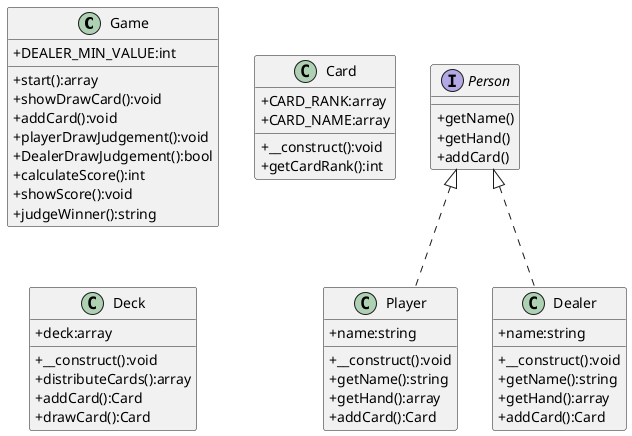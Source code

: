 @startuml
skinparam classAttributeIconSize 0

class Game {
  +DEALER_MIN_VALUE:int
  ' +__construct():void
  +start():array
  +showDrawCard():void
  +addCard():void
  +playerDrawJudgement():void
  +DealerDrawJudgement():bool
  +calculateScore():int
  +showScore():void
  +judgeWinner():string
}

interface Person {
  +getName()
  +getHand()
  +addCard()
}

class Player implements Person {
  +name:string
  +__construct():void
  +getName():string
  +getHand():array
  +addCard():Card
}

class Dealer implements Person {
  +name:string
  +__construct():void
  +getName():string
  +getHand():array
  +addCard():Card
}

class Card {
  +CARD_RANK:array
  +CARD_NAME:array
  ' -suit:string
  ' -num:string
  +__construct():void
  +getCardRank():int
  ' +getSuit():string
  ' +getNum():mixed
  ' +getCardName():string
}

class Deck {
  +deck:array
  +__construct():void
  +distributeCards():array
  +addCard():Card
  +drawCard():Card
}


@enduml
